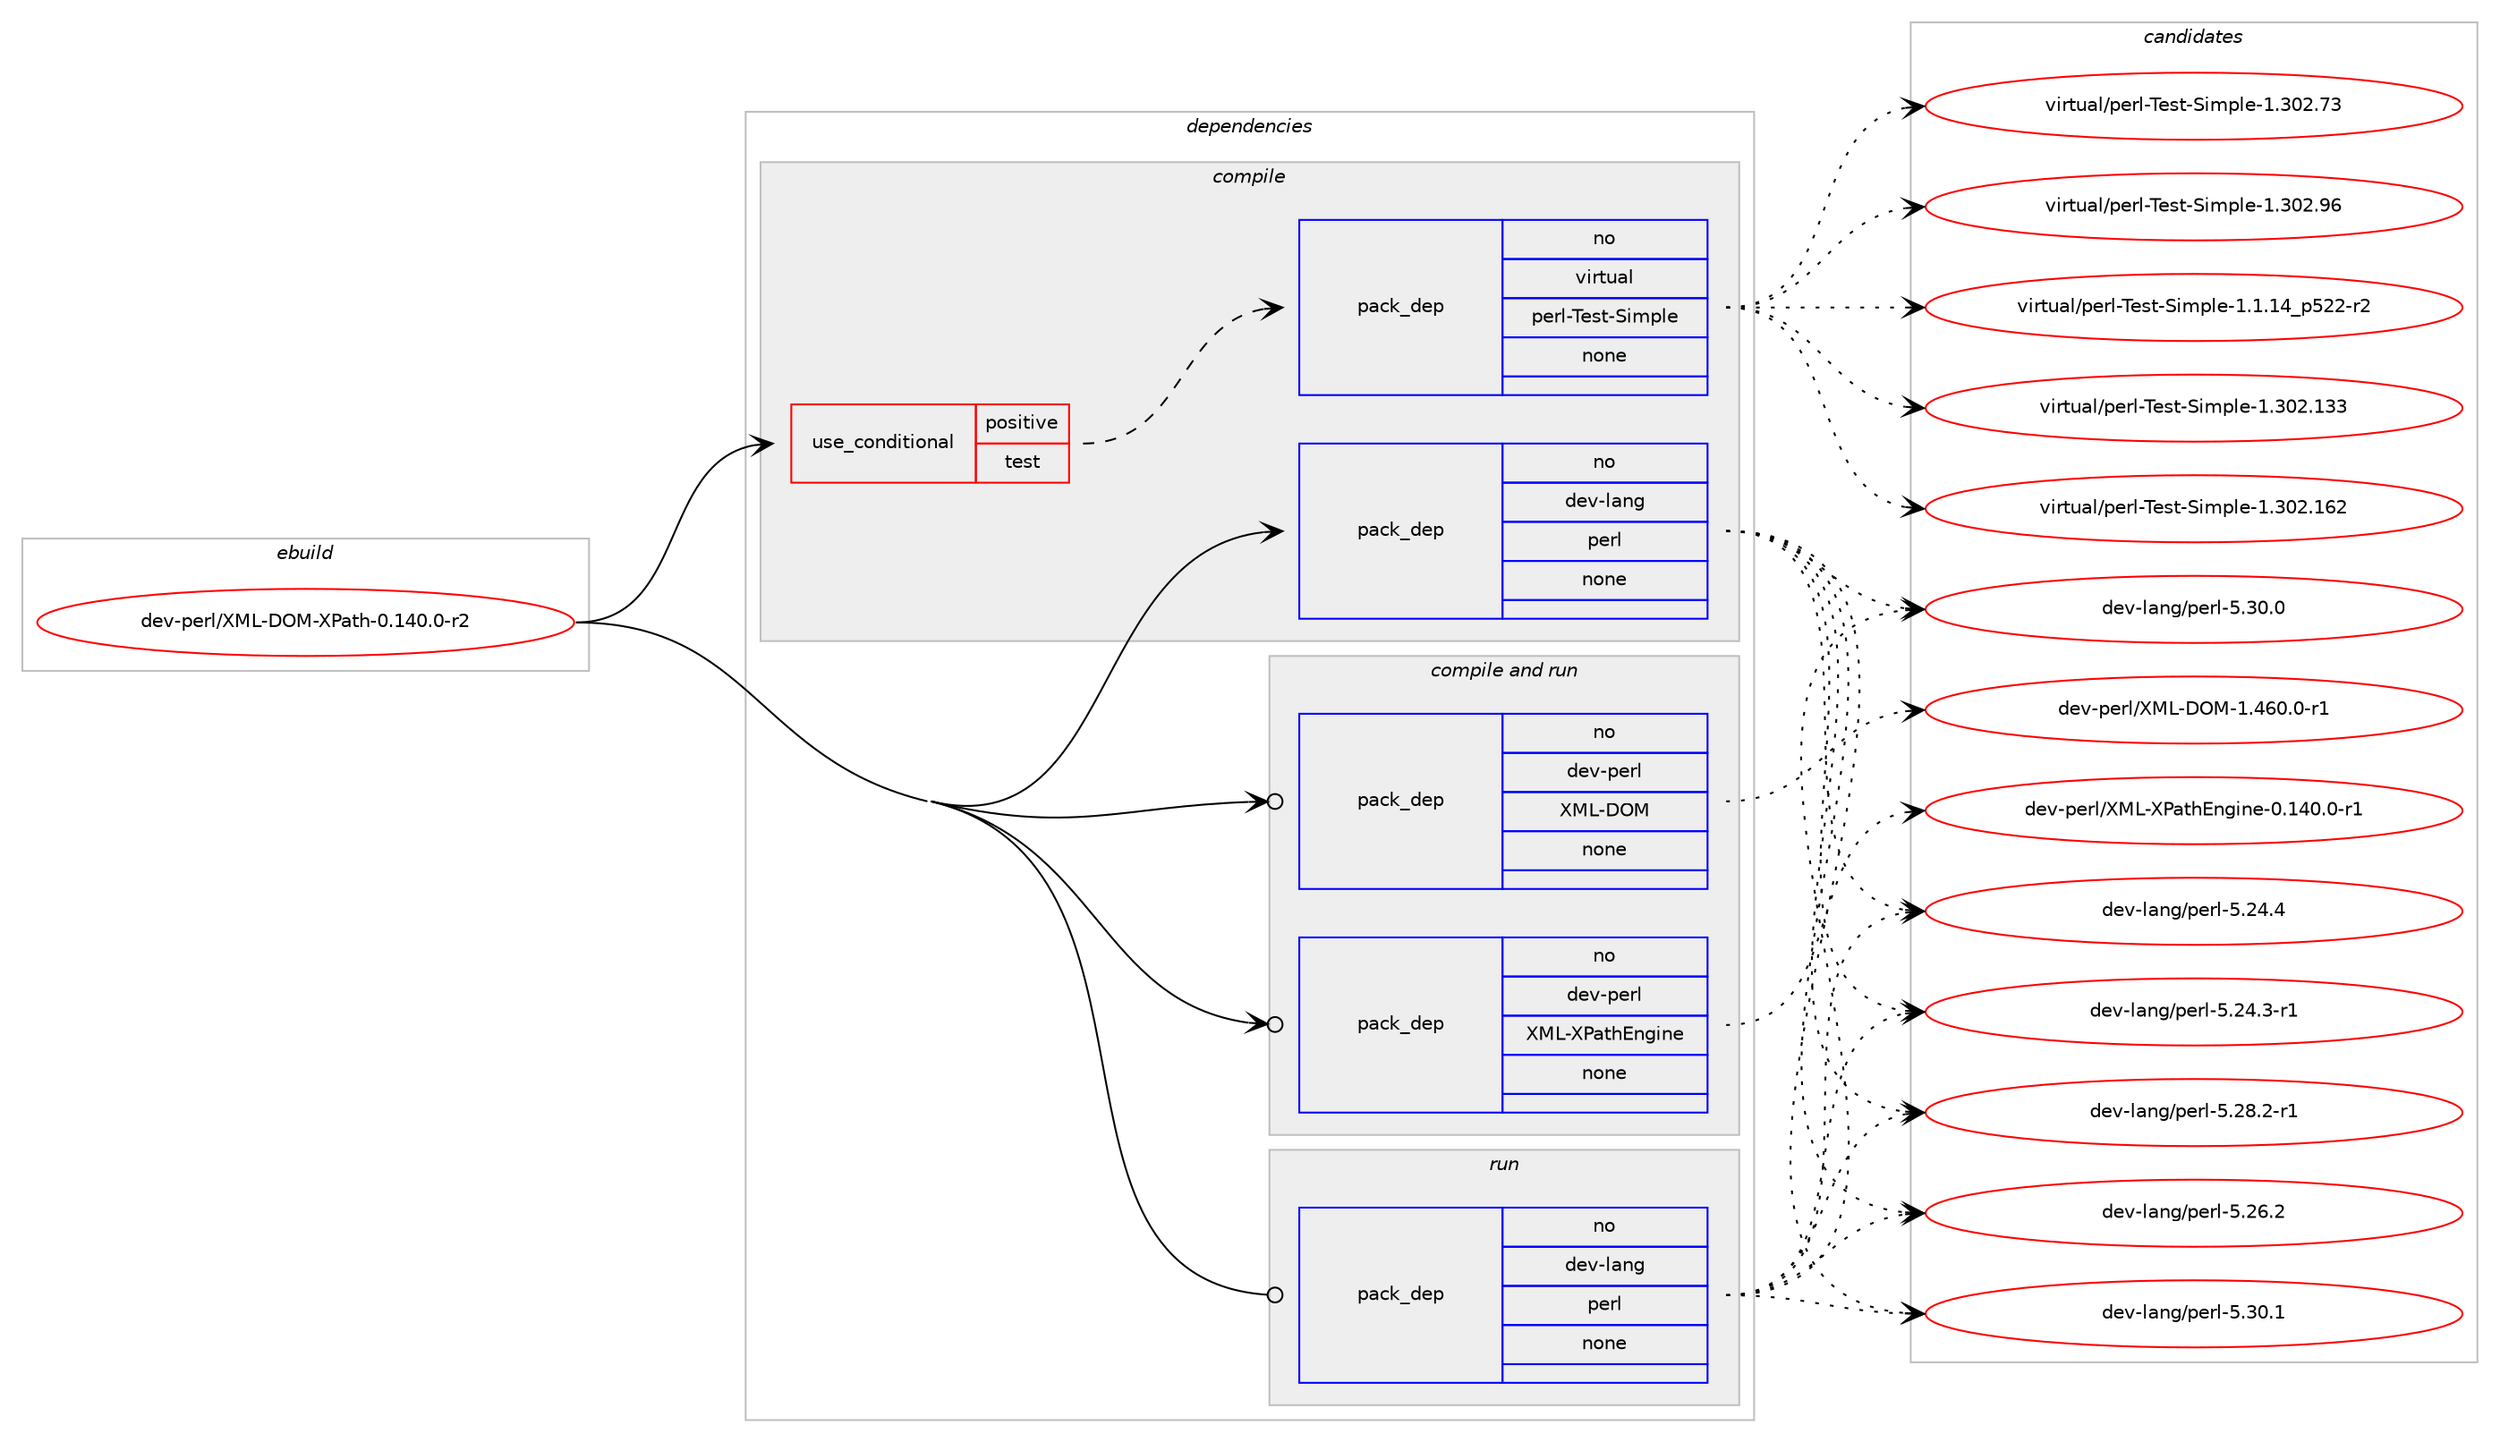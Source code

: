 digraph prolog {

# *************
# Graph options
# *************

newrank=true;
concentrate=true;
compound=true;
graph [rankdir=LR,fontname=Helvetica,fontsize=10,ranksep=1.5];#, ranksep=2.5, nodesep=0.2];
edge  [arrowhead=vee];
node  [fontname=Helvetica,fontsize=10];

# **********
# The ebuild
# **********

subgraph cluster_leftcol {
color=gray;
rank=same;
label=<<i>ebuild</i>>;
id [label="dev-perl/XML-DOM-XPath-0.140.0-r2", color=red, width=4, href="../dev-perl/XML-DOM-XPath-0.140.0-r2.svg"];
}

# ****************
# The dependencies
# ****************

subgraph cluster_midcol {
color=gray;
label=<<i>dependencies</i>>;
subgraph cluster_compile {
fillcolor="#eeeeee";
style=filled;
label=<<i>compile</i>>;
subgraph cond134568 {
dependency587942 [label=<<TABLE BORDER="0" CELLBORDER="1" CELLSPACING="0" CELLPADDING="4"><TR><TD ROWSPAN="3" CELLPADDING="10">use_conditional</TD></TR><TR><TD>positive</TD></TR><TR><TD>test</TD></TR></TABLE>>, shape=none, color=red];
subgraph pack441711 {
dependency587943 [label=<<TABLE BORDER="0" CELLBORDER="1" CELLSPACING="0" CELLPADDING="4" WIDTH="220"><TR><TD ROWSPAN="6" CELLPADDING="30">pack_dep</TD></TR><TR><TD WIDTH="110">no</TD></TR><TR><TD>virtual</TD></TR><TR><TD>perl-Test-Simple</TD></TR><TR><TD>none</TD></TR><TR><TD></TD></TR></TABLE>>, shape=none, color=blue];
}
dependency587942:e -> dependency587943:w [weight=20,style="dashed",arrowhead="vee"];
}
id:e -> dependency587942:w [weight=20,style="solid",arrowhead="vee"];
subgraph pack441712 {
dependency587944 [label=<<TABLE BORDER="0" CELLBORDER="1" CELLSPACING="0" CELLPADDING="4" WIDTH="220"><TR><TD ROWSPAN="6" CELLPADDING="30">pack_dep</TD></TR><TR><TD WIDTH="110">no</TD></TR><TR><TD>dev-lang</TD></TR><TR><TD>perl</TD></TR><TR><TD>none</TD></TR><TR><TD></TD></TR></TABLE>>, shape=none, color=blue];
}
id:e -> dependency587944:w [weight=20,style="solid",arrowhead="vee"];
}
subgraph cluster_compileandrun {
fillcolor="#eeeeee";
style=filled;
label=<<i>compile and run</i>>;
subgraph pack441713 {
dependency587945 [label=<<TABLE BORDER="0" CELLBORDER="1" CELLSPACING="0" CELLPADDING="4" WIDTH="220"><TR><TD ROWSPAN="6" CELLPADDING="30">pack_dep</TD></TR><TR><TD WIDTH="110">no</TD></TR><TR><TD>dev-perl</TD></TR><TR><TD>XML-DOM</TD></TR><TR><TD>none</TD></TR><TR><TD></TD></TR></TABLE>>, shape=none, color=blue];
}
id:e -> dependency587945:w [weight=20,style="solid",arrowhead="odotvee"];
subgraph pack441714 {
dependency587946 [label=<<TABLE BORDER="0" CELLBORDER="1" CELLSPACING="0" CELLPADDING="4" WIDTH="220"><TR><TD ROWSPAN="6" CELLPADDING="30">pack_dep</TD></TR><TR><TD WIDTH="110">no</TD></TR><TR><TD>dev-perl</TD></TR><TR><TD>XML-XPathEngine</TD></TR><TR><TD>none</TD></TR><TR><TD></TD></TR></TABLE>>, shape=none, color=blue];
}
id:e -> dependency587946:w [weight=20,style="solid",arrowhead="odotvee"];
}
subgraph cluster_run {
fillcolor="#eeeeee";
style=filled;
label=<<i>run</i>>;
subgraph pack441715 {
dependency587947 [label=<<TABLE BORDER="0" CELLBORDER="1" CELLSPACING="0" CELLPADDING="4" WIDTH="220"><TR><TD ROWSPAN="6" CELLPADDING="30">pack_dep</TD></TR><TR><TD WIDTH="110">no</TD></TR><TR><TD>dev-lang</TD></TR><TR><TD>perl</TD></TR><TR><TD>none</TD></TR><TR><TD></TD></TR></TABLE>>, shape=none, color=blue];
}
id:e -> dependency587947:w [weight=20,style="solid",arrowhead="odot"];
}
}

# **************
# The candidates
# **************

subgraph cluster_choices {
rank=same;
color=gray;
label=<<i>candidates</i>>;

subgraph choice441711 {
color=black;
nodesep=1;
choice11810511411611797108471121011141084584101115116458310510911210810145494649464952951125350504511450 [label="virtual/perl-Test-Simple-1.1.14_p522-r2", color=red, width=4,href="../virtual/perl-Test-Simple-1.1.14_p522-r2.svg"];
choice11810511411611797108471121011141084584101115116458310510911210810145494651485046495151 [label="virtual/perl-Test-Simple-1.302.133", color=red, width=4,href="../virtual/perl-Test-Simple-1.302.133.svg"];
choice11810511411611797108471121011141084584101115116458310510911210810145494651485046495450 [label="virtual/perl-Test-Simple-1.302.162", color=red, width=4,href="../virtual/perl-Test-Simple-1.302.162.svg"];
choice118105114116117971084711210111410845841011151164583105109112108101454946514850465551 [label="virtual/perl-Test-Simple-1.302.73", color=red, width=4,href="../virtual/perl-Test-Simple-1.302.73.svg"];
choice118105114116117971084711210111410845841011151164583105109112108101454946514850465754 [label="virtual/perl-Test-Simple-1.302.96", color=red, width=4,href="../virtual/perl-Test-Simple-1.302.96.svg"];
dependency587943:e -> choice11810511411611797108471121011141084584101115116458310510911210810145494649464952951125350504511450:w [style=dotted,weight="100"];
dependency587943:e -> choice11810511411611797108471121011141084584101115116458310510911210810145494651485046495151:w [style=dotted,weight="100"];
dependency587943:e -> choice11810511411611797108471121011141084584101115116458310510911210810145494651485046495450:w [style=dotted,weight="100"];
dependency587943:e -> choice118105114116117971084711210111410845841011151164583105109112108101454946514850465551:w [style=dotted,weight="100"];
dependency587943:e -> choice118105114116117971084711210111410845841011151164583105109112108101454946514850465754:w [style=dotted,weight="100"];
}
subgraph choice441712 {
color=black;
nodesep=1;
choice100101118451089711010347112101114108455346505246514511449 [label="dev-lang/perl-5.24.3-r1", color=red, width=4,href="../dev-lang/perl-5.24.3-r1.svg"];
choice10010111845108971101034711210111410845534650524652 [label="dev-lang/perl-5.24.4", color=red, width=4,href="../dev-lang/perl-5.24.4.svg"];
choice10010111845108971101034711210111410845534650544650 [label="dev-lang/perl-5.26.2", color=red, width=4,href="../dev-lang/perl-5.26.2.svg"];
choice100101118451089711010347112101114108455346505646504511449 [label="dev-lang/perl-5.28.2-r1", color=red, width=4,href="../dev-lang/perl-5.28.2-r1.svg"];
choice10010111845108971101034711210111410845534651484648 [label="dev-lang/perl-5.30.0", color=red, width=4,href="../dev-lang/perl-5.30.0.svg"];
choice10010111845108971101034711210111410845534651484649 [label="dev-lang/perl-5.30.1", color=red, width=4,href="../dev-lang/perl-5.30.1.svg"];
dependency587944:e -> choice100101118451089711010347112101114108455346505246514511449:w [style=dotted,weight="100"];
dependency587944:e -> choice10010111845108971101034711210111410845534650524652:w [style=dotted,weight="100"];
dependency587944:e -> choice10010111845108971101034711210111410845534650544650:w [style=dotted,weight="100"];
dependency587944:e -> choice100101118451089711010347112101114108455346505646504511449:w [style=dotted,weight="100"];
dependency587944:e -> choice10010111845108971101034711210111410845534651484648:w [style=dotted,weight="100"];
dependency587944:e -> choice10010111845108971101034711210111410845534651484649:w [style=dotted,weight="100"];
}
subgraph choice441713 {
color=black;
nodesep=1;
choice10010111845112101114108478877764568797745494652544846484511449 [label="dev-perl/XML-DOM-1.460.0-r1", color=red, width=4,href="../dev-perl/XML-DOM-1.460.0-r1.svg"];
dependency587945:e -> choice10010111845112101114108478877764568797745494652544846484511449:w [style=dotted,weight="100"];
}
subgraph choice441714 {
color=black;
nodesep=1;
choice1001011184511210111410847887776458880971161046911010310511010145484649524846484511449 [label="dev-perl/XML-XPathEngine-0.140.0-r1", color=red, width=4,href="../dev-perl/XML-XPathEngine-0.140.0-r1.svg"];
dependency587946:e -> choice1001011184511210111410847887776458880971161046911010310511010145484649524846484511449:w [style=dotted,weight="100"];
}
subgraph choice441715 {
color=black;
nodesep=1;
choice100101118451089711010347112101114108455346505246514511449 [label="dev-lang/perl-5.24.3-r1", color=red, width=4,href="../dev-lang/perl-5.24.3-r1.svg"];
choice10010111845108971101034711210111410845534650524652 [label="dev-lang/perl-5.24.4", color=red, width=4,href="../dev-lang/perl-5.24.4.svg"];
choice10010111845108971101034711210111410845534650544650 [label="dev-lang/perl-5.26.2", color=red, width=4,href="../dev-lang/perl-5.26.2.svg"];
choice100101118451089711010347112101114108455346505646504511449 [label="dev-lang/perl-5.28.2-r1", color=red, width=4,href="../dev-lang/perl-5.28.2-r1.svg"];
choice10010111845108971101034711210111410845534651484648 [label="dev-lang/perl-5.30.0", color=red, width=4,href="../dev-lang/perl-5.30.0.svg"];
choice10010111845108971101034711210111410845534651484649 [label="dev-lang/perl-5.30.1", color=red, width=4,href="../dev-lang/perl-5.30.1.svg"];
dependency587947:e -> choice100101118451089711010347112101114108455346505246514511449:w [style=dotted,weight="100"];
dependency587947:e -> choice10010111845108971101034711210111410845534650524652:w [style=dotted,weight="100"];
dependency587947:e -> choice10010111845108971101034711210111410845534650544650:w [style=dotted,weight="100"];
dependency587947:e -> choice100101118451089711010347112101114108455346505646504511449:w [style=dotted,weight="100"];
dependency587947:e -> choice10010111845108971101034711210111410845534651484648:w [style=dotted,weight="100"];
dependency587947:e -> choice10010111845108971101034711210111410845534651484649:w [style=dotted,weight="100"];
}
}

}
